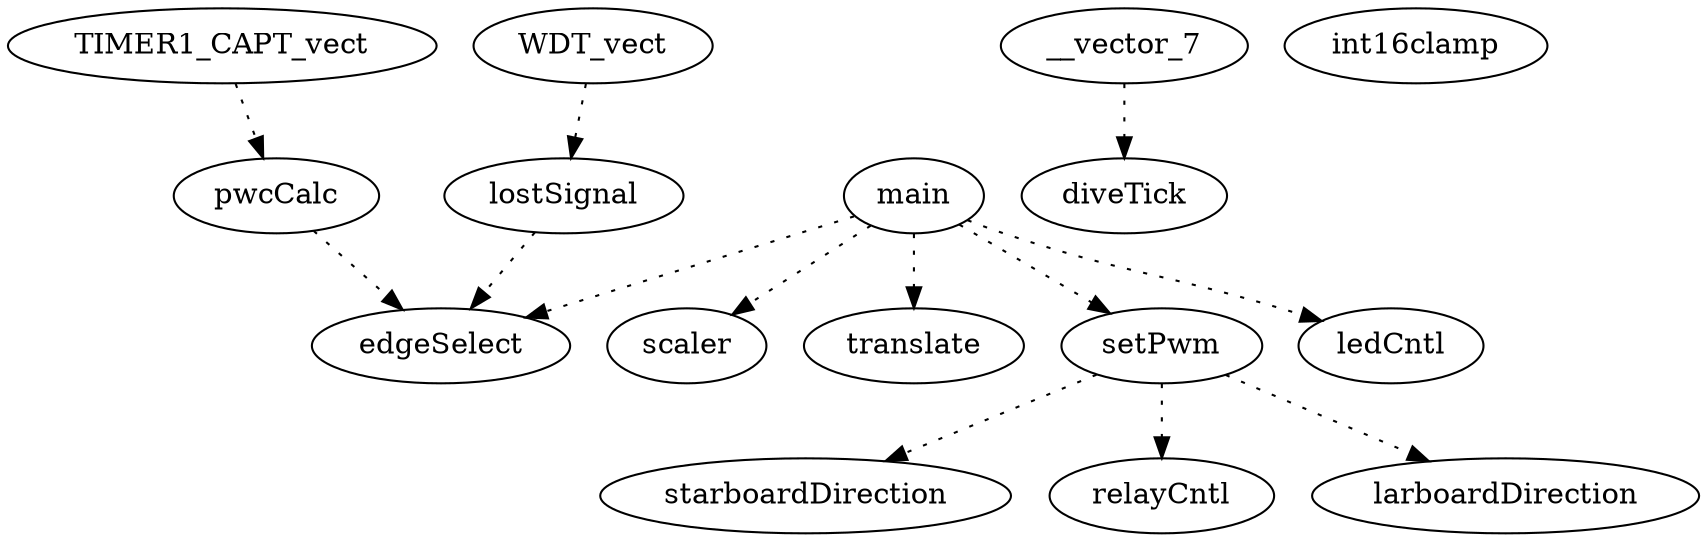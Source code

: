 digraph callgraph {
"lostSignal" -> "edgeSelect" [style=dotted];
"TIMER1_CAPT_vect" -> "pwcCalc" [style=dotted];
"main" -> "scaler" [style=dotted];
"main" -> "edgeSelect" [style=dotted];
"main" -> "translate" [style=dotted];
"main" -> "setPwm" [style=dotted];
"main" -> "ledCntl" [style=dotted];
"__vector_7" -> "diveTick" [style=dotted];
"setPwm" -> "starboardDirection" [style=dotted];
"setPwm" -> "relayCntl" [style=dotted];
"setPwm" -> "larboardDirection" [style=dotted];
"WDT_vect" -> "lostSignal" [style=dotted];
"pwcCalc" -> "edgeSelect" [style=dotted];
"int16clamp";
}
